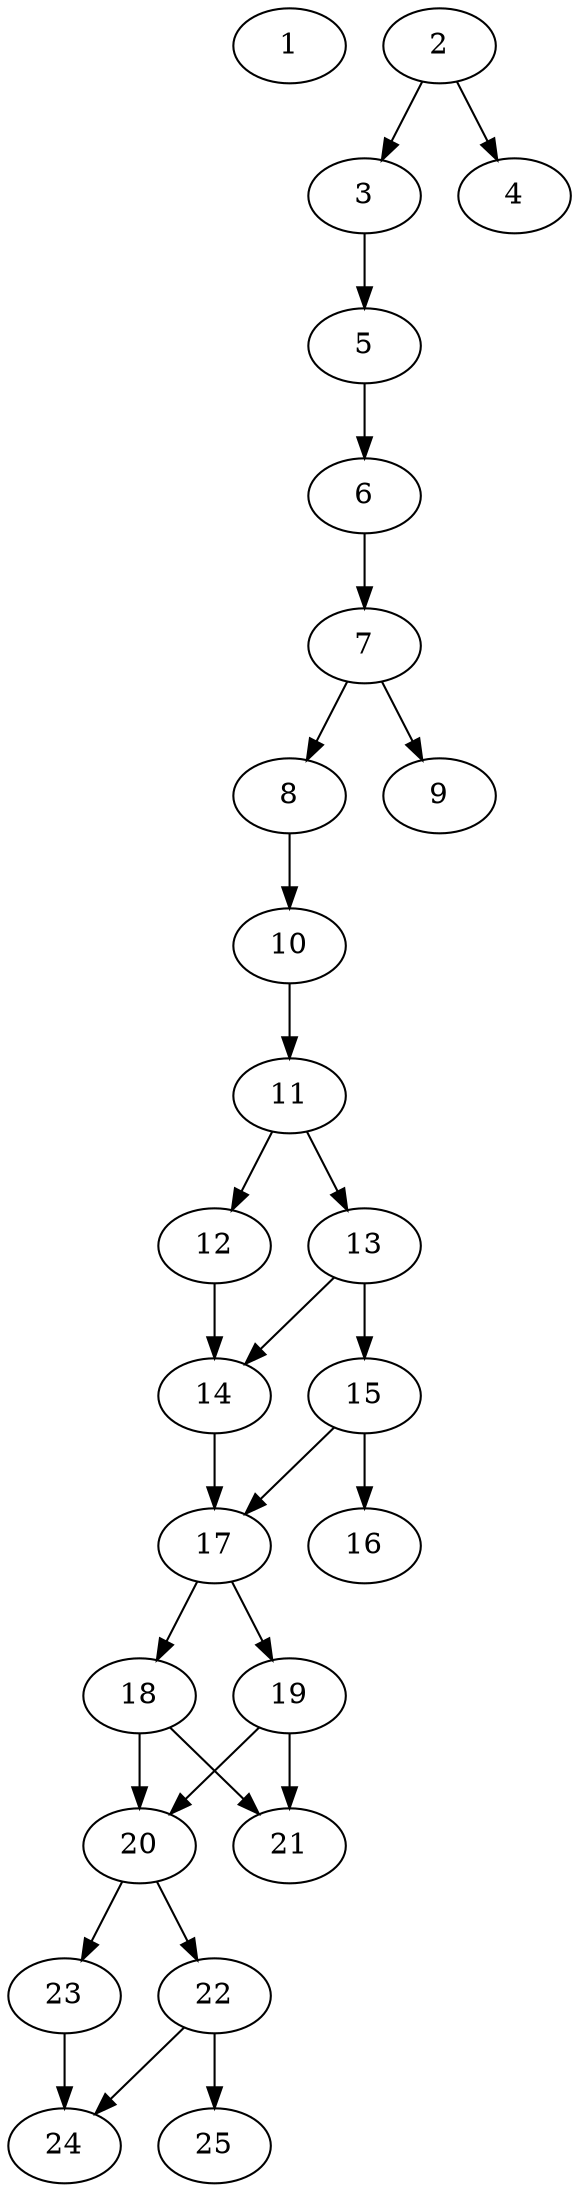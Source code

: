 // DAG automatically generated by daggen at Thu Oct  3 14:00:40 2019
// ./daggen --dot -n 25 --ccr 0.5 --fat 0.3 --regular 0.7 --density 0.6 --mindata 5242880 --maxdata 52428800 
digraph G {
  1 [size="12521472", alpha="0.03", expect_size="6260736"] 
  2 [size="84967424", alpha="0.09", expect_size="42483712"] 
  2 -> 3 [size ="42483712"]
  2 -> 4 [size ="42483712"]
  3 [size="25985024", alpha="0.10", expect_size="12992512"] 
  3 -> 5 [size ="12992512"]
  4 [size="70367232", alpha="0.04", expect_size="35183616"] 
  5 [size="86659072", alpha="0.01", expect_size="43329536"] 
  5 -> 6 [size ="43329536"]
  6 [size="33800192", alpha="0.12", expect_size="16900096"] 
  6 -> 7 [size ="16900096"]
  7 [size="71610368", alpha="0.15", expect_size="35805184"] 
  7 -> 8 [size ="35805184"]
  7 -> 9 [size ="35805184"]
  8 [size="63289344", alpha="0.04", expect_size="31644672"] 
  8 -> 10 [size ="31644672"]
  9 [size="28495872", alpha="0.14", expect_size="14247936"] 
  10 [size="91516928", alpha="0.05", expect_size="45758464"] 
  10 -> 11 [size ="45758464"]
  11 [size="90456064", alpha="0.01", expect_size="45228032"] 
  11 -> 12 [size ="45228032"]
  11 -> 13 [size ="45228032"]
  12 [size="102500352", alpha="0.19", expect_size="51250176"] 
  12 -> 14 [size ="51250176"]
  13 [size="48986112", alpha="0.07", expect_size="24493056"] 
  13 -> 14 [size ="24493056"]
  13 -> 15 [size ="24493056"]
  14 [size="95698944", alpha="0.07", expect_size="47849472"] 
  14 -> 17 [size ="47849472"]
  15 [size="20791296", alpha="0.20", expect_size="10395648"] 
  15 -> 16 [size ="10395648"]
  15 -> 17 [size ="10395648"]
  16 [size="23412736", alpha="0.04", expect_size="11706368"] 
  17 [size="81760256", alpha="0.15", expect_size="40880128"] 
  17 -> 18 [size ="40880128"]
  17 -> 19 [size ="40880128"]
  18 [size="58984448", alpha="0.08", expect_size="29492224"] 
  18 -> 20 [size ="29492224"]
  18 -> 21 [size ="29492224"]
  19 [size="76701696", alpha="0.15", expect_size="38350848"] 
  19 -> 20 [size ="38350848"]
  19 -> 21 [size ="38350848"]
  20 [size="47509504", alpha="0.19", expect_size="23754752"] 
  20 -> 22 [size ="23754752"]
  20 -> 23 [size ="23754752"]
  21 [size="72343552", alpha="0.04", expect_size="36171776"] 
  22 [size="75704320", alpha="0.04", expect_size="37852160"] 
  22 -> 24 [size ="37852160"]
  22 -> 25 [size ="37852160"]
  23 [size="68679680", alpha="0.07", expect_size="34339840"] 
  23 -> 24 [size ="34339840"]
  24 [size="103254016", alpha="0.03", expect_size="51627008"] 
  25 [size="42201088", alpha="0.15", expect_size="21100544"] 
}
